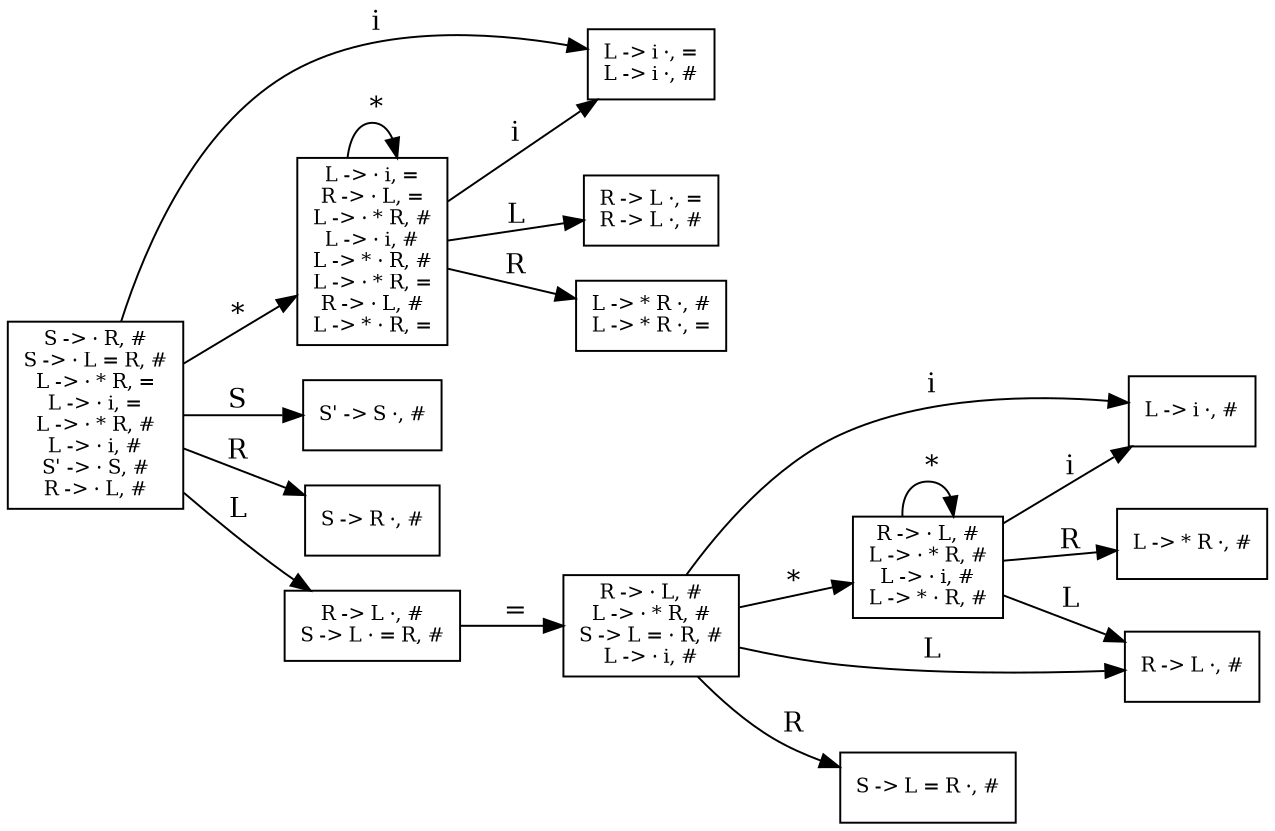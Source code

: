 digraph LR {
rankdir=LR;
size="8.5"

node [shape = box, label="S -> · R, #
S -> · L = R, #
L -> · * R, =
L -> · i, =
L -> · * R, #
L -> · i, #
S' -> · S, #
R -> · L, #
", fontsize = 10] 0;
node [shape = box, label="L -> i ·, =
L -> i ·, #
", fontsize = 10] 1;
node [shape = box, label="S' -> S ·, #
", fontsize = 10] 2;
node [shape = box, label="S -> R ·, #
", fontsize = 10] 3;
node [shape = box, label="R -> L ·, #
S -> L · = R, #
", fontsize = 10] 4;
node [shape = box, label="L -> · i, =
R -> · L, =
L -> · * R, #
L -> · i, #
L -> * · R, #
L -> · * R, =
R -> · L, #
L -> * · R, =
", fontsize = 10] 5;
node [shape = box, label="R -> · L, #
L -> · * R, #
S -> L = · R, #
L -> · i, #
", fontsize = 10] 6;
node [shape = box, label="L -> * R ·, #
L -> * R ·, =
", fontsize = 10] 7;
node [shape = box, label="R -> L ·, =
R -> L ·, #
", fontsize = 10] 8;
node [shape = box, label="L -> i ·, #
", fontsize = 10] 9;
node [shape = box, label="S -> L = R ·, #
", fontsize = 10] 10;
node [shape = box, label="R -> L ·, #
", fontsize = 10] 11;
node [shape = box, label="R -> · L, #
L -> · * R, #
L -> · i, #
L -> * · R, #
", fontsize = 10] 12;
node [shape = box, label="L -> * R ·, #
", fontsize = 10] 13;
0 -> 1  [label = " i
"];
0 -> 2  [label = " S
"];
0 -> 3  [label = " R
"];
0 -> 4  [label = " L
"];
0 -> 5  [label = " *
"];
4 -> 6  [label = " =
"];
5 -> 1  [label = " i
"];
5 -> 7  [label = " R
"];
5 -> 8  [label = " L
"];
5 -> 5  [label = " *
"];
6 -> 9  [label = " i
"];
6 -> 10  [label = " R
"];
6 -> 11  [label = " L
"];
6 -> 12  [label = " *
"];
12 -> 9  [label = " i
"];
12 -> 13  [label = " R
"];
12 -> 11  [label = " L
"];
12 -> 12  [label = " *
"];
}
